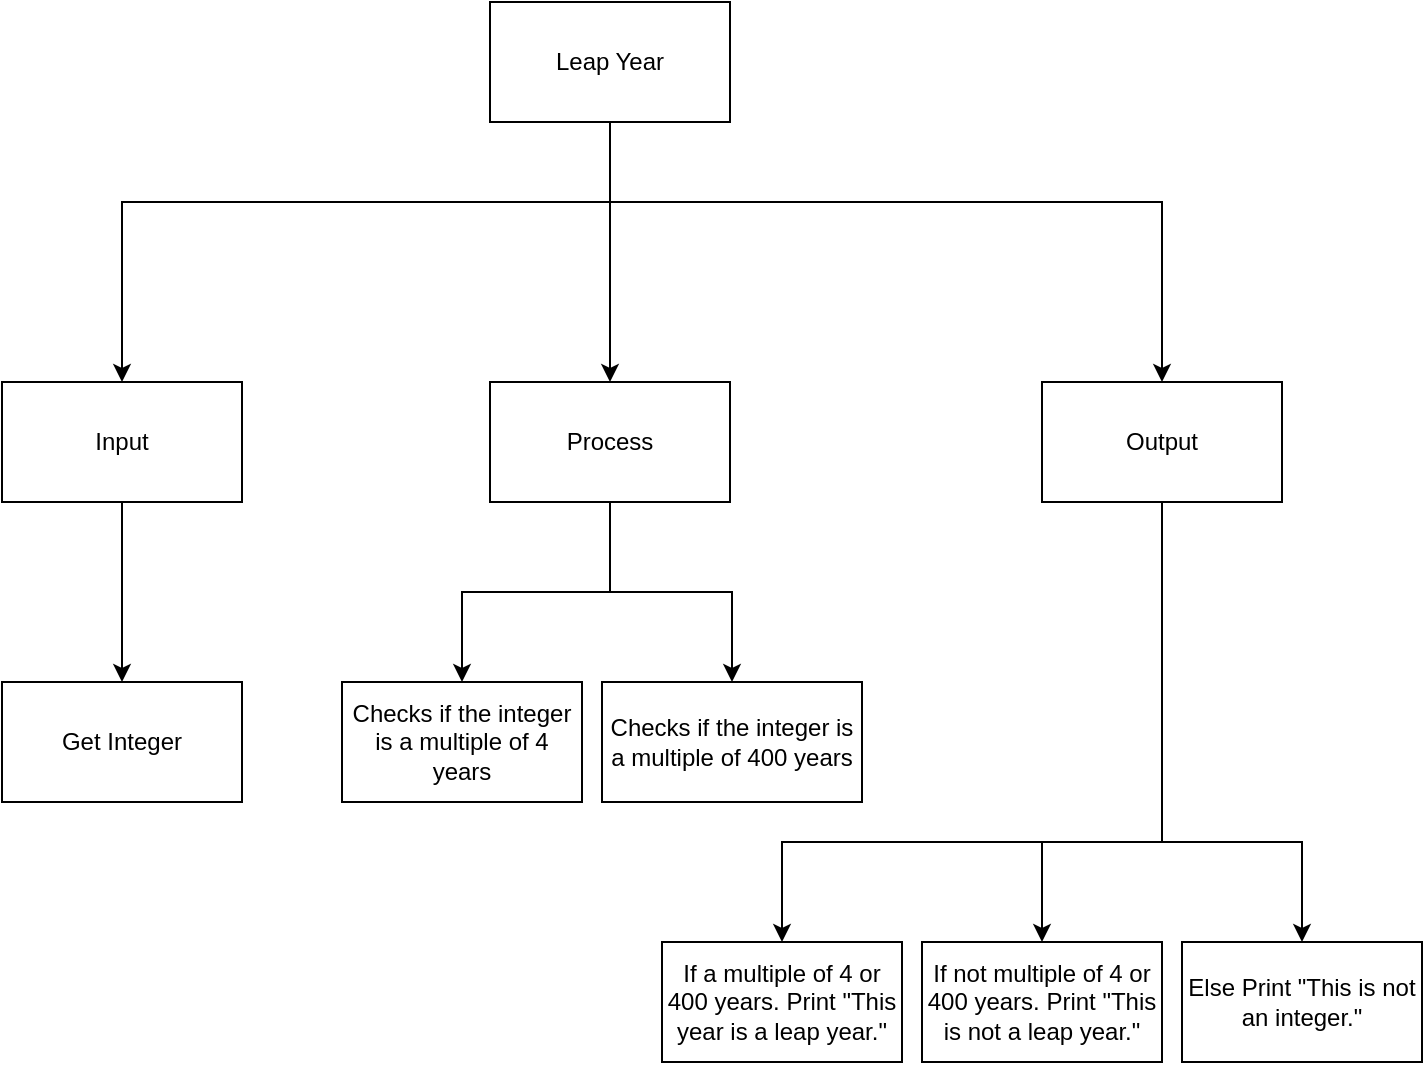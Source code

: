 <mxfile>
    <diagram id="pLT_od_KXsjE_QDWdCDo" name="Page-1">
        <mxGraphModel dx="594" dy="529" grid="1" gridSize="10" guides="1" tooltips="1" connect="1" arrows="1" fold="1" page="1" pageScale="1" pageWidth="827" pageHeight="1169" math="0" shadow="0">
            <root>
                <mxCell id="0"/>
                <mxCell id="1" parent="0"/>
                <mxCell id="3" style="edgeStyle=orthogonalEdgeStyle;html=1;entryX=0.5;entryY=0;entryDx=0;entryDy=0;rounded=0;" parent="1" source="6" target="9" edge="1">
                    <mxGeometry relative="1" as="geometry">
                        <Array as="points">
                            <mxPoint x="444" y="140"/>
                            <mxPoint x="200" y="140"/>
                        </Array>
                    </mxGeometry>
                </mxCell>
                <mxCell id="4" style="edgeStyle=orthogonalEdgeStyle;html=1;entryX=0.5;entryY=0;entryDx=0;entryDy=0;rounded=0;" parent="1" source="6" target="15" edge="1">
                    <mxGeometry relative="1" as="geometry">
                        <Array as="points">
                            <mxPoint x="444" y="140"/>
                            <mxPoint x="720" y="140"/>
                        </Array>
                    </mxGeometry>
                </mxCell>
                <mxCell id="5" style="edgeStyle=orthogonalEdgeStyle;shape=connector;rounded=0;html=1;entryX=0.5;entryY=0;entryDx=0;entryDy=0;labelBackgroundColor=default;fontFamily=Helvetica;fontSize=11;fontColor=default;endArrow=classic;strokeColor=default;" parent="1" source="6" target="12" edge="1">
                    <mxGeometry relative="1" as="geometry"/>
                </mxCell>
                <mxCell id="6" value="Leap Year" style="rounded=0;whiteSpace=wrap;html=1;" parent="1" vertex="1">
                    <mxGeometry x="384" y="40" width="120" height="60" as="geometry"/>
                </mxCell>
                <mxCell id="7" style="edgeStyle=orthogonalEdgeStyle;rounded=0;html=1;entryX=0.5;entryY=0;entryDx=0;entryDy=0;elbow=vertical;" parent="1" source="9" target="16" edge="1">
                    <mxGeometry relative="1" as="geometry"/>
                </mxCell>
                <mxCell id="9" value="Input" style="rounded=0;whiteSpace=wrap;html=1;" parent="1" vertex="1">
                    <mxGeometry x="140" y="230" width="120" height="60" as="geometry"/>
                </mxCell>
                <mxCell id="24" style="edgeStyle=orthogonalEdgeStyle;rounded=0;html=1;" parent="1" source="12" target="22" edge="1">
                    <mxGeometry relative="1" as="geometry"/>
                </mxCell>
                <mxCell id="25" style="edgeStyle=orthogonalEdgeStyle;html=1;entryX=0.5;entryY=0;entryDx=0;entryDy=0;rounded=0;" parent="1" source="12" target="19" edge="1">
                    <mxGeometry relative="1" as="geometry"/>
                </mxCell>
                <mxCell id="12" value="Process" style="rounded=0;whiteSpace=wrap;html=1;" parent="1" vertex="1">
                    <mxGeometry x="384" y="230" width="120" height="60" as="geometry"/>
                </mxCell>
                <mxCell id="14" style="edgeStyle=orthogonalEdgeStyle;shape=connector;rounded=0;html=1;entryX=0.5;entryY=0;entryDx=0;entryDy=0;labelBackgroundColor=default;fontFamily=Helvetica;fontSize=11;fontColor=default;endArrow=classic;strokeColor=default;" parent="1" source="15" target="21" edge="1">
                    <mxGeometry relative="1" as="geometry">
                        <Array as="points">
                            <mxPoint x="720" y="460"/>
                            <mxPoint x="530" y="460"/>
                        </Array>
                    </mxGeometry>
                </mxCell>
                <mxCell id="27" style="edgeStyle=orthogonalEdgeStyle;rounded=0;html=1;fontSize=12;entryX=0.5;entryY=0;entryDx=0;entryDy=0;" parent="1" source="15" target="26" edge="1">
                    <mxGeometry relative="1" as="geometry">
                        <mxPoint x="720" y="490" as="targetPoint"/>
                        <Array as="points">
                            <mxPoint x="720" y="460"/>
                            <mxPoint x="660" y="460"/>
                        </Array>
                    </mxGeometry>
                </mxCell>
                <mxCell id="29" style="edgeStyle=orthogonalEdgeStyle;rounded=0;html=1;fontSize=12;" parent="1" source="15" target="28" edge="1">
                    <mxGeometry relative="1" as="geometry">
                        <Array as="points">
                            <mxPoint x="720" y="460"/>
                            <mxPoint x="790" y="460"/>
                        </Array>
                    </mxGeometry>
                </mxCell>
                <mxCell id="15" value="Output" style="rounded=0;whiteSpace=wrap;html=1;" parent="1" vertex="1">
                    <mxGeometry x="660" y="230" width="120" height="60" as="geometry"/>
                </mxCell>
                <mxCell id="16" value="Get Integer" style="rounded=0;whiteSpace=wrap;html=1;" parent="1" vertex="1">
                    <mxGeometry x="140" y="380" width="120" height="60" as="geometry"/>
                </mxCell>
                <mxCell id="19" value="&lt;font style=&quot;font-size: 12px&quot;&gt;Checks if the integer is a multiple of 400 years&lt;/font&gt;" style="rounded=0;whiteSpace=wrap;html=1;fontFamily=Helvetica;fontSize=11;fontColor=default;" parent="1" vertex="1">
                    <mxGeometry x="440" y="380" width="130" height="60" as="geometry"/>
                </mxCell>
                <mxCell id="21" value="&lt;span style=&quot;font-size: 12px&quot;&gt;If a multiple of 4 or 400 years. Print &quot;This year is a leap year.&quot;&lt;/span&gt;" style="rounded=0;whiteSpace=wrap;html=1;fontFamily=Helvetica;fontSize=11;fontColor=default;" parent="1" vertex="1">
                    <mxGeometry x="470" y="510" width="120" height="60" as="geometry"/>
                </mxCell>
                <mxCell id="22" value="Checks if the integer is a multiple of 4 years" style="rounded=0;whiteSpace=wrap;html=1;" parent="1" vertex="1">
                    <mxGeometry x="310" y="380" width="120" height="60" as="geometry"/>
                </mxCell>
                <mxCell id="26" value="&lt;span style=&quot;font-size: 12px&quot;&gt;If not multiple of 4 or 400 years. Print &quot;This is not a leap year.&quot;&lt;/span&gt;" style="rounded=0;whiteSpace=wrap;html=1;fontFamily=Helvetica;fontSize=11;fontColor=default;" parent="1" vertex="1">
                    <mxGeometry x="600" y="510" width="120" height="60" as="geometry"/>
                </mxCell>
                <mxCell id="28" value="&lt;span style=&quot;font-size: 12px&quot;&gt;Else Print &quot;This is not an integer.&quot;&lt;/span&gt;" style="rounded=0;whiteSpace=wrap;html=1;fontFamily=Helvetica;fontSize=11;fontColor=default;" parent="1" vertex="1">
                    <mxGeometry x="730" y="510" width="120" height="60" as="geometry"/>
                </mxCell>
            </root>
        </mxGraphModel>
    </diagram>
</mxfile>